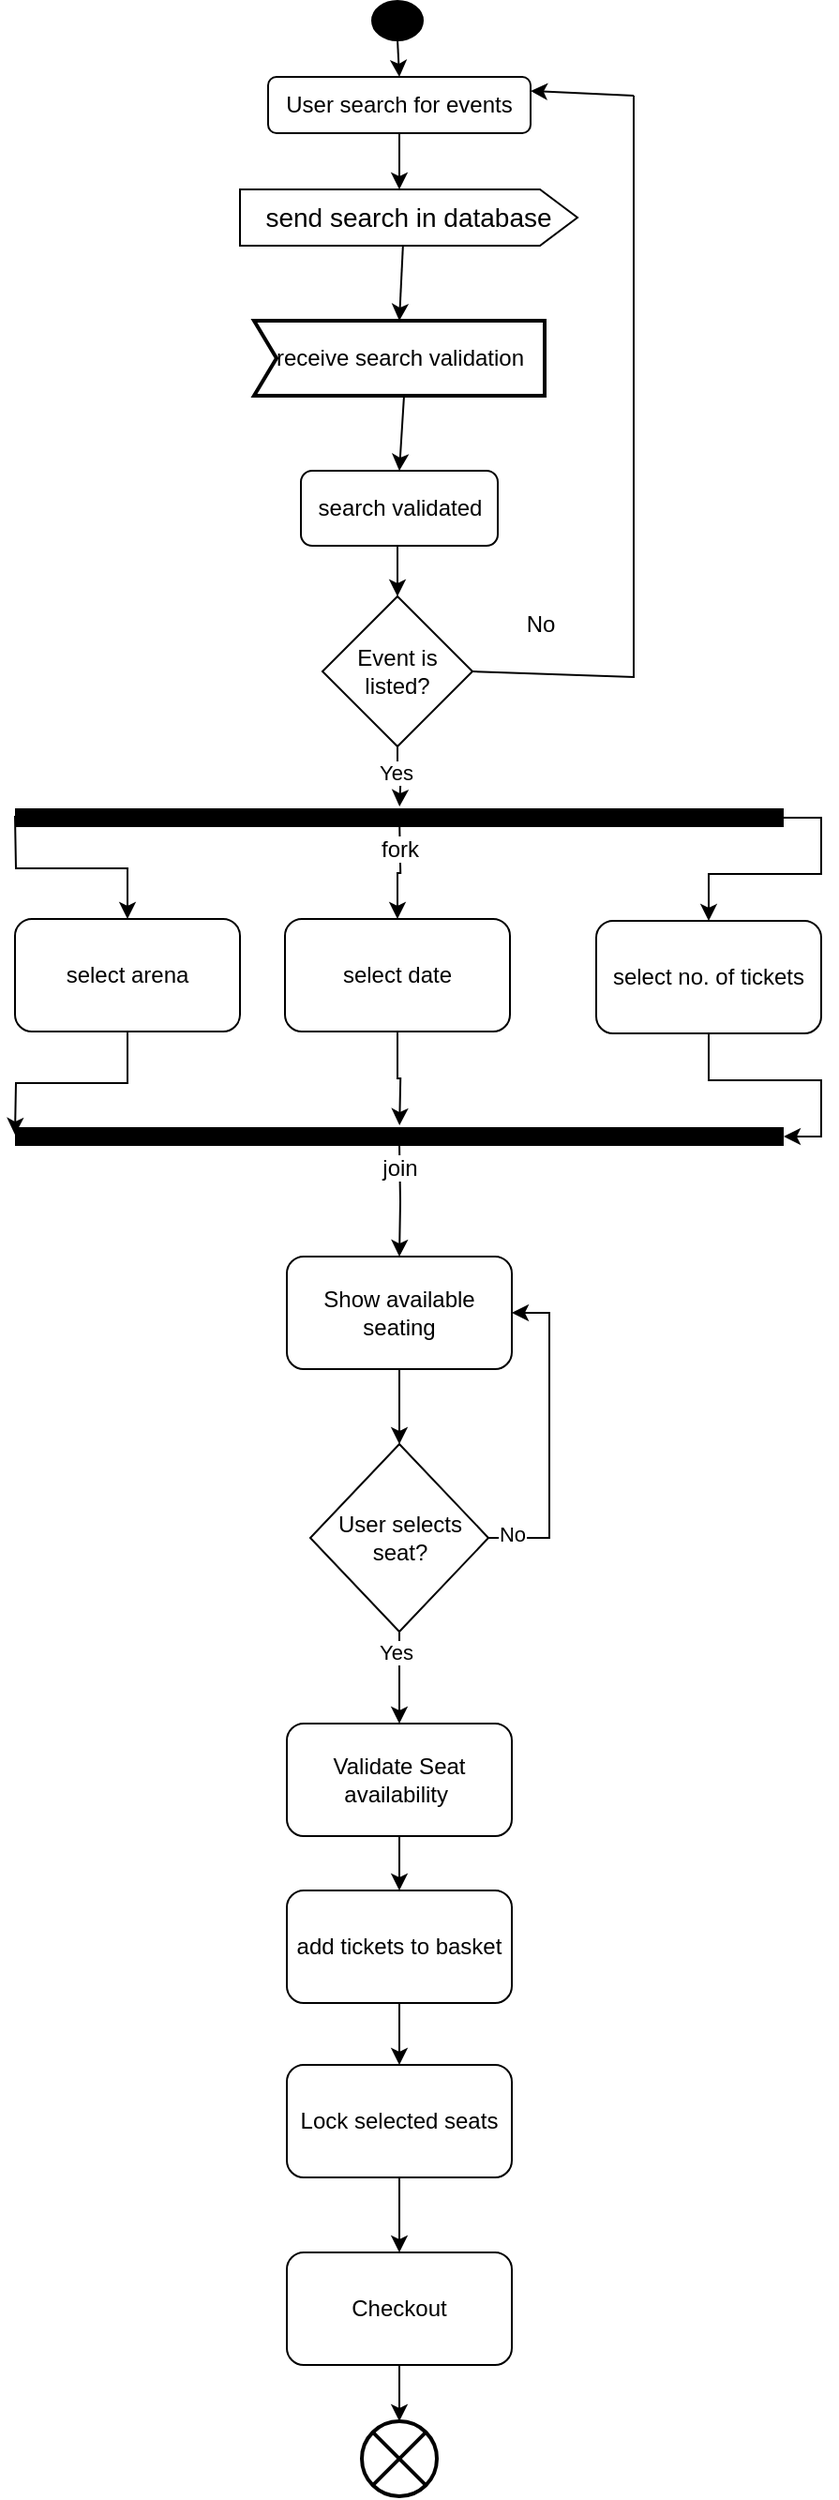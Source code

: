 <?xml version="1.0" encoding="UTF-8"?>
<mxfile version="26.0.16">
  <diagram id="GbqMimOjV-0ml0N6jeWQ" name="Page-1">
    <mxGraphModel dx="1426" dy="1958" grid="1" gridSize="10" guides="1" tooltips="1" connect="1" arrows="1" fold="1" page="1" pageScale="1" pageWidth="827" pageHeight="1169" math="0" shadow="0">
      <root>
        <mxCell id="0" />
        <mxCell id="1" parent="0" />
        <mxCell id="KTTkfdUX2YzfvzxMGVPM-2" value="" style="shape=ellipse;html=1;fillColor=#000000;strokeWidth=2;verticalLabelPosition=bottom;verticalAlignment=top;perimeter=ellipsePerimeter;" parent="1" vertex="1">
          <mxGeometry x="381" width="26" height="20" as="geometry" />
        </mxCell>
        <mxCell id="KTTkfdUX2YzfvzxMGVPM-9" style="edgeStyle=orthogonalEdgeStyle;rounded=0;orthogonalLoop=1;jettySize=auto;html=1;entryX=0.5;entryY=0;entryDx=0;entryDy=0;" parent="1" target="KTTkfdUX2YzfvzxMGVPM-7" edge="1">
          <mxGeometry relative="1" as="geometry">
            <mxPoint x="394" y="290" as="sourcePoint" />
          </mxGeometry>
        </mxCell>
        <mxCell id="KTTkfdUX2YzfvzxMGVPM-12" value="" style="edgeStyle=orthogonalEdgeStyle;rounded=0;orthogonalLoop=1;jettySize=auto;html=1;" parent="1" source="KTTkfdUX2YzfvzxMGVPM-7" edge="1">
          <mxGeometry relative="1" as="geometry">
            <mxPoint x="395.091" y="429" as="targetPoint" />
          </mxGeometry>
        </mxCell>
        <mxCell id="KTTkfdUX2YzfvzxMGVPM-44" value="Yes" style="edgeLabel;html=1;align=center;verticalAlign=middle;resizable=0;points=[];" parent="KTTkfdUX2YzfvzxMGVPM-12" vertex="1" connectable="0">
          <mxGeometry x="-0.18" y="-1" relative="1" as="geometry">
            <mxPoint as="offset" />
          </mxGeometry>
        </mxCell>
        <mxCell id="KTTkfdUX2YzfvzxMGVPM-7" value="Event is listed?" style="rhombus;whiteSpace=wrap;html=1;" parent="1" vertex="1">
          <mxGeometry x="354" y="317" width="80" height="80" as="geometry" />
        </mxCell>
        <mxCell id="KTTkfdUX2YzfvzxMGVPM-10" value="No" style="text;html=1;align=center;verticalAlign=middle;resizable=0;points=[];autosize=1;strokeColor=none;fillColor=none;" parent="1" vertex="1">
          <mxGeometry x="450" y="317" width="40" height="30" as="geometry" />
        </mxCell>
        <mxCell id="KTTkfdUX2YzfvzxMGVPM-16" value="" style="edgeStyle=orthogonalEdgeStyle;rounded=0;orthogonalLoop=1;jettySize=auto;html=1;" parent="1" target="KTTkfdUX2YzfvzxMGVPM-14" edge="1">
          <mxGeometry relative="1" as="geometry">
            <mxPoint x="395.091" y="439" as="sourcePoint" />
          </mxGeometry>
        </mxCell>
        <mxCell id="KTTkfdUX2YzfvzxMGVPM-17" style="edgeStyle=orthogonalEdgeStyle;rounded=0;orthogonalLoop=1;jettySize=auto;html=1;exitX=0;exitY=0.5;exitDx=0;exitDy=0;exitPerimeter=0;entryX=0.5;entryY=0;entryDx=0;entryDy=0;" parent="1" target="KTTkfdUX2YzfvzxMGVPM-13" edge="1">
          <mxGeometry relative="1" as="geometry">
            <mxPoint x="190" y="434" as="sourcePoint" />
          </mxGeometry>
        </mxCell>
        <mxCell id="KTTkfdUX2YzfvzxMGVPM-18" style="edgeStyle=orthogonalEdgeStyle;rounded=0;orthogonalLoop=1;jettySize=auto;html=1;exitX=1;exitY=0.5;exitDx=0;exitDy=0;exitPerimeter=0;" parent="1" source="KTTkfdUX2YzfvzxMGVPM-11" target="KTTkfdUX2YzfvzxMGVPM-15" edge="1">
          <mxGeometry relative="1" as="geometry" />
        </mxCell>
        <mxCell id="KTTkfdUX2YzfvzxMGVPM-11" value="fork" style="line;strokeWidth=10;html=1;" parent="1" vertex="1">
          <mxGeometry x="190" y="430" width="410" height="10" as="geometry" />
        </mxCell>
        <mxCell id="KTTkfdUX2YzfvzxMGVPM-13" value="&lt;div&gt;select arena&lt;/div&gt;" style="rounded=1;whiteSpace=wrap;html=1;strokeWidth=1;" parent="1" vertex="1">
          <mxGeometry x="190" y="489" width="120" height="60" as="geometry" />
        </mxCell>
        <mxCell id="KTTkfdUX2YzfvzxMGVPM-23" value="" style="edgeStyle=orthogonalEdgeStyle;rounded=0;orthogonalLoop=1;jettySize=auto;html=1;" parent="1" source="KTTkfdUX2YzfvzxMGVPM-14" edge="1">
          <mxGeometry relative="1" as="geometry">
            <mxPoint x="395.091" y="599" as="targetPoint" />
          </mxGeometry>
        </mxCell>
        <mxCell id="KTTkfdUX2YzfvzxMGVPM-14" value="&lt;div&gt;select date&lt;/div&gt;" style="rounded=1;whiteSpace=wrap;html=1;strokeWidth=1;" parent="1" vertex="1">
          <mxGeometry x="334" y="489" width="120" height="60" as="geometry" />
        </mxCell>
        <mxCell id="KTTkfdUX2YzfvzxMGVPM-15" value="&lt;div&gt;select no. of tickets&lt;/div&gt;" style="rounded=1;whiteSpace=wrap;html=1;strokeWidth=1;" parent="1" vertex="1">
          <mxGeometry x="500" y="490" width="120" height="60" as="geometry" />
        </mxCell>
        <mxCell id="KTTkfdUX2YzfvzxMGVPM-25" value="" style="edgeStyle=orthogonalEdgeStyle;rounded=0;orthogonalLoop=1;jettySize=auto;html=1;" parent="1" target="KTTkfdUX2YzfvzxMGVPM-24" edge="1">
          <mxGeometry relative="1" as="geometry">
            <mxPoint x="395" y="609" as="sourcePoint" />
          </mxGeometry>
        </mxCell>
        <mxCell id="KTTkfdUX2YzfvzxMGVPM-20" value="join" style="line;strokeWidth=10;html=1;" parent="1" vertex="1">
          <mxGeometry x="190" y="600" width="410" height="10" as="geometry" />
        </mxCell>
        <mxCell id="KTTkfdUX2YzfvzxMGVPM-21" style="edgeStyle=orthogonalEdgeStyle;rounded=0;orthogonalLoop=1;jettySize=auto;html=1;entryX=0;entryY=0.5;entryDx=0;entryDy=0;entryPerimeter=0;" parent="1" source="KTTkfdUX2YzfvzxMGVPM-13" edge="1">
          <mxGeometry relative="1" as="geometry">
            <mxPoint x="190" y="604" as="targetPoint" />
          </mxGeometry>
        </mxCell>
        <mxCell id="KTTkfdUX2YzfvzxMGVPM-22" style="edgeStyle=orthogonalEdgeStyle;rounded=0;orthogonalLoop=1;jettySize=auto;html=1;entryX=1;entryY=0.5;entryDx=0;entryDy=0;entryPerimeter=0;" parent="1" source="KTTkfdUX2YzfvzxMGVPM-15" target="KTTkfdUX2YzfvzxMGVPM-20" edge="1">
          <mxGeometry relative="1" as="geometry" />
        </mxCell>
        <mxCell id="KTTkfdUX2YzfvzxMGVPM-27" value="" style="edgeStyle=orthogonalEdgeStyle;rounded=0;orthogonalLoop=1;jettySize=auto;html=1;" parent="1" source="KTTkfdUX2YzfvzxMGVPM-24" target="KTTkfdUX2YzfvzxMGVPM-26" edge="1">
          <mxGeometry relative="1" as="geometry" />
        </mxCell>
        <mxCell id="KTTkfdUX2YzfvzxMGVPM-24" value="Show available seating" style="rounded=1;whiteSpace=wrap;html=1;strokeWidth=1;" parent="1" vertex="1">
          <mxGeometry x="335" y="669" width="120" height="60" as="geometry" />
        </mxCell>
        <mxCell id="KTTkfdUX2YzfvzxMGVPM-35" style="edgeStyle=orthogonalEdgeStyle;rounded=0;orthogonalLoop=1;jettySize=auto;html=1;entryX=1;entryY=0.5;entryDx=0;entryDy=0;" parent="1" source="KTTkfdUX2YzfvzxMGVPM-26" target="KTTkfdUX2YzfvzxMGVPM-24" edge="1">
          <mxGeometry relative="1" as="geometry">
            <Array as="points">
              <mxPoint x="475" y="819" />
              <mxPoint x="475" y="699" />
            </Array>
          </mxGeometry>
        </mxCell>
        <mxCell id="KTTkfdUX2YzfvzxMGVPM-36" value="No" style="edgeLabel;html=1;align=center;verticalAlign=middle;resizable=0;points=[];" parent="KTTkfdUX2YzfvzxMGVPM-35" vertex="1" connectable="0">
          <mxGeometry x="-0.858" y="2" relative="1" as="geometry">
            <mxPoint as="offset" />
          </mxGeometry>
        </mxCell>
        <mxCell id="KTTkfdUX2YzfvzxMGVPM-38" value="" style="edgeStyle=orthogonalEdgeStyle;rounded=0;orthogonalLoop=1;jettySize=auto;html=1;" parent="1" source="KTTkfdUX2YzfvzxMGVPM-26" target="KTTkfdUX2YzfvzxMGVPM-37" edge="1">
          <mxGeometry relative="1" as="geometry" />
        </mxCell>
        <mxCell id="KTTkfdUX2YzfvzxMGVPM-39" value="Yes" style="edgeLabel;html=1;align=center;verticalAlign=middle;resizable=0;points=[];" parent="KTTkfdUX2YzfvzxMGVPM-38" vertex="1" connectable="0">
          <mxGeometry x="-0.562" y="-2" relative="1" as="geometry">
            <mxPoint as="offset" />
          </mxGeometry>
        </mxCell>
        <mxCell id="KTTkfdUX2YzfvzxMGVPM-26" value="User selects seat?" style="rhombus;whiteSpace=wrap;html=1;" parent="1" vertex="1">
          <mxGeometry x="347.5" y="769" width="95" height="100" as="geometry" />
        </mxCell>
        <mxCell id="KTTkfdUX2YzfvzxMGVPM-42" style="edgeStyle=orthogonalEdgeStyle;rounded=0;orthogonalLoop=1;jettySize=auto;html=1;exitX=0.5;exitY=1;exitDx=0;exitDy=0;entryX=0.5;entryY=0;entryDx=0;entryDy=0;" parent="1" source="KTTkfdUX2YzfvzxMGVPM-29" target="KTTkfdUX2YzfvzxMGVPM-41" edge="1">
          <mxGeometry relative="1" as="geometry" />
        </mxCell>
        <mxCell id="KTTkfdUX2YzfvzxMGVPM-29" value="&lt;div&gt;add tickets to basket&lt;/div&gt;" style="rounded=1;whiteSpace=wrap;html=1;strokeWidth=1;" parent="1" vertex="1">
          <mxGeometry x="335" y="1007" width="120" height="60" as="geometry" />
        </mxCell>
        <mxCell id="KTTkfdUX2YzfvzxMGVPM-34" value="" style="edgeStyle=orthogonalEdgeStyle;rounded=0;orthogonalLoop=1;jettySize=auto;html=1;" parent="1" source="KTTkfdUX2YzfvzxMGVPM-30" target="KTTkfdUX2YzfvzxMGVPM-32" edge="1">
          <mxGeometry relative="1" as="geometry" />
        </mxCell>
        <mxCell id="KTTkfdUX2YzfvzxMGVPM-30" value="Checkout" style="rounded=1;whiteSpace=wrap;html=1;strokeWidth=1;" parent="1" vertex="1">
          <mxGeometry x="335" y="1200" width="120" height="60" as="geometry" />
        </mxCell>
        <mxCell id="KTTkfdUX2YzfvzxMGVPM-32" value="" style="html=1;shape=mxgraph.sysml.flowFinal;strokeWidth=2;verticalLabelPosition=bottom;verticalAlignment=top;" parent="1" vertex="1">
          <mxGeometry x="375" y="1290" width="40" height="40" as="geometry" />
        </mxCell>
        <mxCell id="KTTkfdUX2YzfvzxMGVPM-40" style="edgeStyle=orthogonalEdgeStyle;rounded=0;orthogonalLoop=1;jettySize=auto;html=1;exitX=0.5;exitY=1;exitDx=0;exitDy=0;" parent="1" source="KTTkfdUX2YzfvzxMGVPM-37" target="KTTkfdUX2YzfvzxMGVPM-29" edge="1">
          <mxGeometry relative="1" as="geometry" />
        </mxCell>
        <mxCell id="KTTkfdUX2YzfvzxMGVPM-37" value="Validate Seat availability&amp;nbsp;" style="rounded=1;whiteSpace=wrap;html=1;strokeWidth=1;" parent="1" vertex="1">
          <mxGeometry x="335" y="918" width="120" height="60" as="geometry" />
        </mxCell>
        <mxCell id="KTTkfdUX2YzfvzxMGVPM-43" value="" style="edgeStyle=orthogonalEdgeStyle;rounded=0;orthogonalLoop=1;jettySize=auto;html=1;" parent="1" source="KTTkfdUX2YzfvzxMGVPM-41" target="KTTkfdUX2YzfvzxMGVPM-30" edge="1">
          <mxGeometry relative="1" as="geometry" />
        </mxCell>
        <mxCell id="KTTkfdUX2YzfvzxMGVPM-41" value="Lock selected seats" style="rounded=1;whiteSpace=wrap;html=1;strokeWidth=1;" parent="1" vertex="1">
          <mxGeometry x="335" y="1100" width="120" height="60" as="geometry" />
        </mxCell>
        <mxCell id="FPTDocibYZF9fdpe-iaN-11" value="" style="endArrow=classic;html=1;rounded=0;exitX=0.484;exitY=0.868;exitDx=0;exitDy=0;exitPerimeter=0;" parent="1" source="FPTDocibYZF9fdpe-iaN-15" edge="1">
          <mxGeometry width="50" height="50" relative="1" as="geometry">
            <mxPoint x="395.126" y="139.76" as="sourcePoint" />
            <mxPoint x="395" y="170" as="targetPoint" />
          </mxGeometry>
        </mxCell>
        <mxCell id="FPTDocibYZF9fdpe-iaN-12" value="" style="endArrow=classic;html=1;rounded=0;exitX=0.5;exitY=1;exitDx=0;exitDy=0;exitPerimeter=0;entryX=0.5;entryY=0;entryDx=0;entryDy=0;" parent="1" target="FPTDocibYZF9fdpe-iaN-13" edge="1">
          <mxGeometry width="50" height="50" relative="1" as="geometry">
            <mxPoint x="397.5" y="210" as="sourcePoint" />
            <mxPoint x="395" y="250" as="targetPoint" />
          </mxGeometry>
        </mxCell>
        <mxCell id="FPTDocibYZF9fdpe-iaN-13" value="&lt;div&gt;search validated&lt;/div&gt;" style="rounded=1;whiteSpace=wrap;html=1;strokeWidth=1;" parent="1" vertex="1">
          <mxGeometry x="342.5" y="250" width="105" height="40" as="geometry" />
        </mxCell>
        <mxCell id="FPTDocibYZF9fdpe-iaN-29" style="edgeStyle=orthogonalEdgeStyle;rounded=0;orthogonalLoop=1;jettySize=auto;html=1;" parent="1" source="FPTDocibYZF9fdpe-iaN-14" edge="1">
          <mxGeometry relative="1" as="geometry">
            <mxPoint x="395" y="100" as="targetPoint" />
          </mxGeometry>
        </mxCell>
        <mxCell id="FPTDocibYZF9fdpe-iaN-14" value="User search for events" style="rounded=1;whiteSpace=wrap;html=1;strokeWidth=1;" parent="1" vertex="1">
          <mxGeometry x="325" y="40" width="140" height="30" as="geometry" />
        </mxCell>
        <mxCell id="FPTDocibYZF9fdpe-iaN-15" value="send search in database" style="html=1;shape=mxgraph.infographic.ribbonSimple;notch1=0;notch2=20;align=center;verticalAlign=middle;fontSize=14;fontStyle=0;fillColor=#FFFFFF;whiteSpace=wrap;" parent="1" vertex="1">
          <mxGeometry x="310" y="100" width="180" height="30" as="geometry" />
        </mxCell>
        <mxCell id="FPTDocibYZF9fdpe-iaN-16" value="receive search validation" style="html=1;shape=mxgraph.sysml.accEvent;strokeWidth=2;whiteSpace=wrap;align=center;" parent="1" vertex="1">
          <mxGeometry x="317.5" y="170" width="155" height="40" as="geometry" />
        </mxCell>
        <mxCell id="FPTDocibYZF9fdpe-iaN-19" value="" style="endArrow=classic;html=1;rounded=0;exitX=0.5;exitY=1;exitDx=0;exitDy=0;entryX=0.5;entryY=0;entryDx=0;entryDy=0;" parent="1" source="KTTkfdUX2YzfvzxMGVPM-2" target="FPTDocibYZF9fdpe-iaN-14" edge="1">
          <mxGeometry width="50" height="50" relative="1" as="geometry">
            <mxPoint x="380" y="220" as="sourcePoint" />
            <mxPoint x="430" y="170" as="targetPoint" />
          </mxGeometry>
        </mxCell>
        <mxCell id="FPTDocibYZF9fdpe-iaN-23" value="" style="endArrow=none;html=1;rounded=0;exitX=1;exitY=0.5;exitDx=0;exitDy=0;" parent="1" source="KTTkfdUX2YzfvzxMGVPM-7" edge="1">
          <mxGeometry width="50" height="50" relative="1" as="geometry">
            <mxPoint x="380" y="300" as="sourcePoint" />
            <mxPoint x="520" y="50" as="targetPoint" />
            <Array as="points">
              <mxPoint x="520" y="360" />
            </Array>
          </mxGeometry>
        </mxCell>
        <mxCell id="FPTDocibYZF9fdpe-iaN-24" value="" style="endArrow=classic;html=1;rounded=0;entryX=1;entryY=0.25;entryDx=0;entryDy=0;" parent="1" target="FPTDocibYZF9fdpe-iaN-14" edge="1">
          <mxGeometry width="50" height="50" relative="1" as="geometry">
            <mxPoint x="520" y="50" as="sourcePoint" />
            <mxPoint x="430" y="250" as="targetPoint" />
          </mxGeometry>
        </mxCell>
      </root>
    </mxGraphModel>
  </diagram>
</mxfile>
